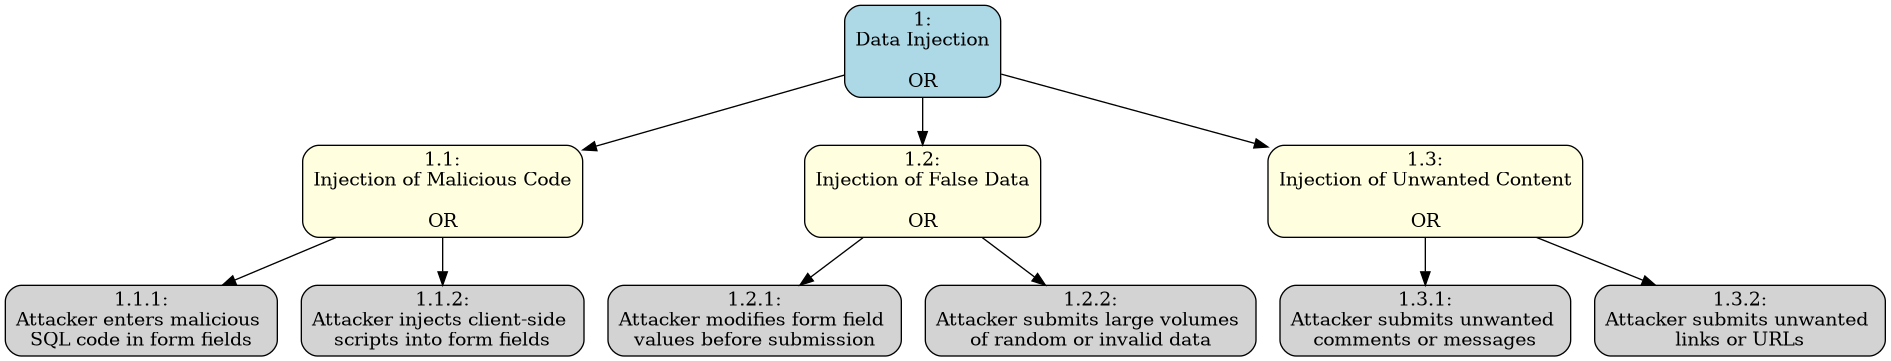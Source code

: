 @startuml
digraph login_attack{

node1    [shape=box fillcolor=lightblue   style="rounded,filled" label="1:\nData Injection\n\nOR"]
node11   [shape=box fillcolor=lightyellow style="rounded,filled" label="1.1:\nInjection of Malicious Code\n\nOR"]
node111  [shape=box fillcolor=lightgray   style="rounded,filled" label="1.1.1:\nAttacker enters malicious \nSQL code in form fields"]
node112  [shape=box fillcolor=lightgray   style="rounded,filled" label="1.1.2:\nAttacker injects client-side \nscripts into form fields"]

node12   [shape=box fillcolor=lightyellow style="rounded,filled" label="1.2:\nInjection of False Data\n\nOR"]
node121  [shape=box fillcolor=lightgray   style="rounded,filled" label="1.2.1:\nAttacker modifies form field \nvalues before submission"]
node122  [shape=box fillcolor=lightgray   style="rounded,filled" label="1.2.2:\nAttacker submits large volumes \nof random or invalid data"]

node13   [shape=box fillcolor=lightyellow style="rounded,filled" label="1.3:\nInjection of Unwanted Content\n\nOR"]
node131  [shape=box fillcolor=lightgray   style="rounded,filled" label="1.3.1:\nAttacker submits unwanted \ncomments or messages"]
node132  [shape=box fillcolor=lightgray   style="rounded,filled" label="1.3.2:\nAttacker submits unwanted \nlinks or URLs"]



node1 -> node11
node1 -> node12
node1 -> node13

node11 -> node111
node11 -> node112

node12 -> node121
node12 -> node122

node13 -> node131
node13 -> node132

}
@enduml